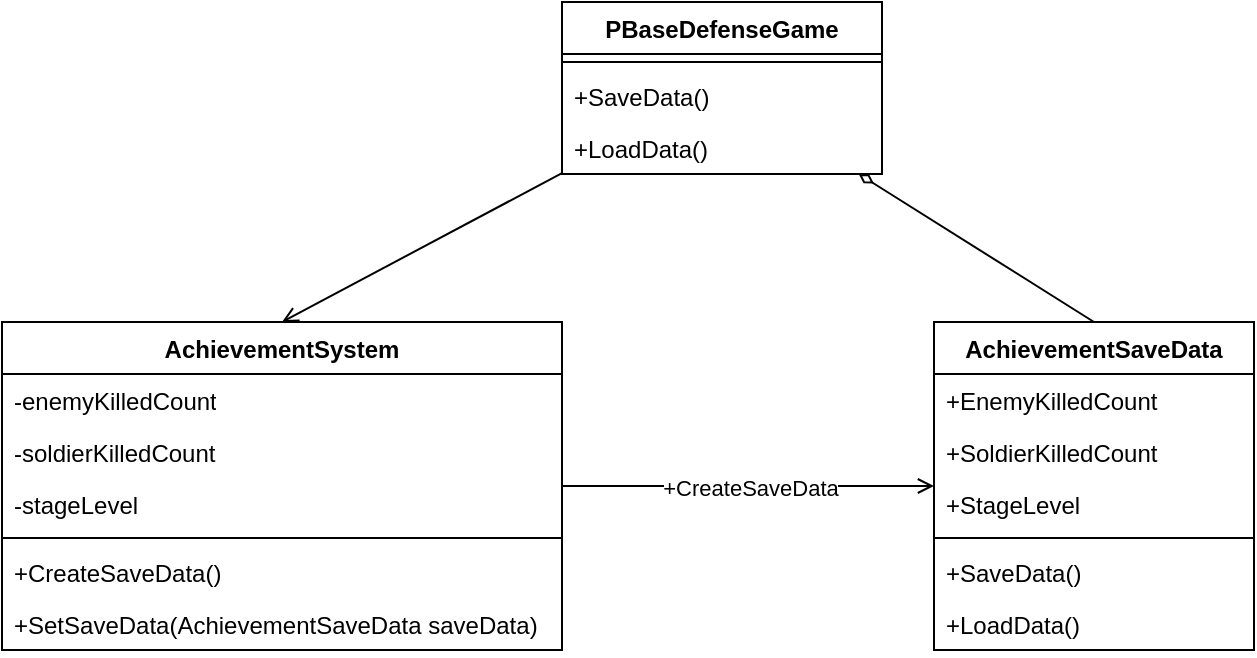<mxfile version="22.1.11" type="device">
  <diagram name="第 1 页" id="96mjqPjtO8Ol82tAgqvs">
    <mxGraphModel dx="1434" dy="844" grid="1" gridSize="10" guides="1" tooltips="1" connect="1" arrows="1" fold="1" page="1" pageScale="1" pageWidth="827" pageHeight="1169" math="0" shadow="0">
      <root>
        <mxCell id="0" />
        <mxCell id="1" parent="0" />
        <mxCell id="4KC_x9dTFz-hEC7djjp--1" value="PBaseDefenseGame" style="swimlane;fontStyle=1;align=center;verticalAlign=top;childLayout=stackLayout;horizontal=1;startSize=26;horizontalStack=0;resizeParent=1;resizeParentMax=0;resizeLast=0;collapsible=1;marginBottom=0;whiteSpace=wrap;html=1;" vertex="1" parent="1">
          <mxGeometry x="334" y="240" width="160" height="86" as="geometry" />
        </mxCell>
        <mxCell id="4KC_x9dTFz-hEC7djjp--3" value="" style="line;strokeWidth=1;fillColor=none;align=left;verticalAlign=middle;spacingTop=-1;spacingLeft=3;spacingRight=3;rotatable=0;labelPosition=right;points=[];portConstraint=eastwest;strokeColor=inherit;" vertex="1" parent="4KC_x9dTFz-hEC7djjp--1">
          <mxGeometry y="26" width="160" height="8" as="geometry" />
        </mxCell>
        <mxCell id="4KC_x9dTFz-hEC7djjp--4" value="+SaveData()" style="text;strokeColor=none;fillColor=none;align=left;verticalAlign=top;spacingLeft=4;spacingRight=4;overflow=hidden;rotatable=0;points=[[0,0.5],[1,0.5]];portConstraint=eastwest;whiteSpace=wrap;html=1;" vertex="1" parent="4KC_x9dTFz-hEC7djjp--1">
          <mxGeometry y="34" width="160" height="26" as="geometry" />
        </mxCell>
        <mxCell id="4KC_x9dTFz-hEC7djjp--24" value="+LoadData()" style="text;strokeColor=none;fillColor=none;align=left;verticalAlign=top;spacingLeft=4;spacingRight=4;overflow=hidden;rotatable=0;points=[[0,0.5],[1,0.5]];portConstraint=eastwest;whiteSpace=wrap;html=1;" vertex="1" parent="4KC_x9dTFz-hEC7djjp--1">
          <mxGeometry y="60" width="160" height="26" as="geometry" />
        </mxCell>
        <mxCell id="4KC_x9dTFz-hEC7djjp--20" style="edgeStyle=none;rounded=0;orthogonalLoop=1;jettySize=auto;html=1;exitX=0.5;exitY=0;exitDx=0;exitDy=0;endArrow=none;endFill=0;startArrow=open;startFill=0;" edge="1" parent="1" source="4KC_x9dTFz-hEC7djjp--5" target="4KC_x9dTFz-hEC7djjp--1">
          <mxGeometry relative="1" as="geometry" />
        </mxCell>
        <mxCell id="4KC_x9dTFz-hEC7djjp--22" style="edgeStyle=none;rounded=0;orthogonalLoop=1;jettySize=auto;html=1;endArrow=open;endFill=0;" edge="1" parent="1" source="4KC_x9dTFz-hEC7djjp--5" target="4KC_x9dTFz-hEC7djjp--13">
          <mxGeometry relative="1" as="geometry" />
        </mxCell>
        <mxCell id="4KC_x9dTFz-hEC7djjp--23" value="+CreateSaveData" style="edgeLabel;html=1;align=center;verticalAlign=middle;resizable=0;points=[];" vertex="1" connectable="0" parent="4KC_x9dTFz-hEC7djjp--22">
          <mxGeometry x="0.011" y="-1" relative="1" as="geometry">
            <mxPoint as="offset" />
          </mxGeometry>
        </mxCell>
        <mxCell id="4KC_x9dTFz-hEC7djjp--5" value="AchievementSystem" style="swimlane;fontStyle=1;align=center;verticalAlign=top;childLayout=stackLayout;horizontal=1;startSize=26;horizontalStack=0;resizeParent=1;resizeParentMax=0;resizeLast=0;collapsible=1;marginBottom=0;whiteSpace=wrap;html=1;" vertex="1" parent="1">
          <mxGeometry x="54" y="400" width="280" height="164" as="geometry" />
        </mxCell>
        <mxCell id="4KC_x9dTFz-hEC7djjp--6" value="-enemyKilledCount" style="text;strokeColor=none;fillColor=none;align=left;verticalAlign=top;spacingLeft=4;spacingRight=4;overflow=hidden;rotatable=0;points=[[0,0.5],[1,0.5]];portConstraint=eastwest;whiteSpace=wrap;html=1;" vertex="1" parent="4KC_x9dTFz-hEC7djjp--5">
          <mxGeometry y="26" width="280" height="26" as="geometry" />
        </mxCell>
        <mxCell id="4KC_x9dTFz-hEC7djjp--9" value="-soldierKilledCount" style="text;strokeColor=none;fillColor=none;align=left;verticalAlign=top;spacingLeft=4;spacingRight=4;overflow=hidden;rotatable=0;points=[[0,0.5],[1,0.5]];portConstraint=eastwest;whiteSpace=wrap;html=1;" vertex="1" parent="4KC_x9dTFz-hEC7djjp--5">
          <mxGeometry y="52" width="280" height="26" as="geometry" />
        </mxCell>
        <mxCell id="4KC_x9dTFz-hEC7djjp--10" value="-stageLevel" style="text;strokeColor=none;fillColor=none;align=left;verticalAlign=top;spacingLeft=4;spacingRight=4;overflow=hidden;rotatable=0;points=[[0,0.5],[1,0.5]];portConstraint=eastwest;whiteSpace=wrap;html=1;" vertex="1" parent="4KC_x9dTFz-hEC7djjp--5">
          <mxGeometry y="78" width="280" height="26" as="geometry" />
        </mxCell>
        <mxCell id="4KC_x9dTFz-hEC7djjp--7" value="" style="line;strokeWidth=1;fillColor=none;align=left;verticalAlign=middle;spacingTop=-1;spacingLeft=3;spacingRight=3;rotatable=0;labelPosition=right;points=[];portConstraint=eastwest;strokeColor=inherit;" vertex="1" parent="4KC_x9dTFz-hEC7djjp--5">
          <mxGeometry y="104" width="280" height="8" as="geometry" />
        </mxCell>
        <mxCell id="4KC_x9dTFz-hEC7djjp--8" value="+CreateSaveData()" style="text;strokeColor=none;fillColor=none;align=left;verticalAlign=top;spacingLeft=4;spacingRight=4;overflow=hidden;rotatable=0;points=[[0,0.5],[1,0.5]];portConstraint=eastwest;whiteSpace=wrap;html=1;" vertex="1" parent="4KC_x9dTFz-hEC7djjp--5">
          <mxGeometry y="112" width="280" height="26" as="geometry" />
        </mxCell>
        <mxCell id="4KC_x9dTFz-hEC7djjp--11" value="+SetSaveData(AchievementSaveData saveData)" style="text;strokeColor=none;fillColor=none;align=left;verticalAlign=top;spacingLeft=4;spacingRight=4;overflow=hidden;rotatable=0;points=[[0,0.5],[1,0.5]];portConstraint=eastwest;whiteSpace=wrap;html=1;" vertex="1" parent="4KC_x9dTFz-hEC7djjp--5">
          <mxGeometry y="138" width="280" height="26" as="geometry" />
        </mxCell>
        <mxCell id="4KC_x9dTFz-hEC7djjp--21" style="edgeStyle=none;rounded=0;orthogonalLoop=1;jettySize=auto;html=1;exitX=0.5;exitY=0;exitDx=0;exitDy=0;endArrow=diamondThin;endFill=0;" edge="1" parent="1" source="4KC_x9dTFz-hEC7djjp--13" target="4KC_x9dTFz-hEC7djjp--1">
          <mxGeometry relative="1" as="geometry" />
        </mxCell>
        <mxCell id="4KC_x9dTFz-hEC7djjp--13" value="AchievementSaveData" style="swimlane;fontStyle=1;align=center;verticalAlign=top;childLayout=stackLayout;horizontal=1;startSize=26;horizontalStack=0;resizeParent=1;resizeParentMax=0;resizeLast=0;collapsible=1;marginBottom=0;whiteSpace=wrap;html=1;" vertex="1" parent="1">
          <mxGeometry x="520" y="400" width="160" height="164" as="geometry" />
        </mxCell>
        <mxCell id="4KC_x9dTFz-hEC7djjp--14" value="+EnemyKilledCount" style="text;strokeColor=none;fillColor=none;align=left;verticalAlign=top;spacingLeft=4;spacingRight=4;overflow=hidden;rotatable=0;points=[[0,0.5],[1,0.5]];portConstraint=eastwest;whiteSpace=wrap;html=1;" vertex="1" parent="4KC_x9dTFz-hEC7djjp--13">
          <mxGeometry y="26" width="160" height="26" as="geometry" />
        </mxCell>
        <mxCell id="4KC_x9dTFz-hEC7djjp--17" value="+SoldierKilledCount" style="text;strokeColor=none;fillColor=none;align=left;verticalAlign=top;spacingLeft=4;spacingRight=4;overflow=hidden;rotatable=0;points=[[0,0.5],[1,0.5]];portConstraint=eastwest;whiteSpace=wrap;html=1;" vertex="1" parent="4KC_x9dTFz-hEC7djjp--13">
          <mxGeometry y="52" width="160" height="26" as="geometry" />
        </mxCell>
        <mxCell id="4KC_x9dTFz-hEC7djjp--18" value="+StageLevel" style="text;strokeColor=none;fillColor=none;align=left;verticalAlign=top;spacingLeft=4;spacingRight=4;overflow=hidden;rotatable=0;points=[[0,0.5],[1,0.5]];portConstraint=eastwest;whiteSpace=wrap;html=1;" vertex="1" parent="4KC_x9dTFz-hEC7djjp--13">
          <mxGeometry y="78" width="160" height="26" as="geometry" />
        </mxCell>
        <mxCell id="4KC_x9dTFz-hEC7djjp--15" value="" style="line;strokeWidth=1;fillColor=none;align=left;verticalAlign=middle;spacingTop=-1;spacingLeft=3;spacingRight=3;rotatable=0;labelPosition=right;points=[];portConstraint=eastwest;strokeColor=inherit;" vertex="1" parent="4KC_x9dTFz-hEC7djjp--13">
          <mxGeometry y="104" width="160" height="8" as="geometry" />
        </mxCell>
        <mxCell id="4KC_x9dTFz-hEC7djjp--16" value="+SaveData()" style="text;strokeColor=none;fillColor=none;align=left;verticalAlign=top;spacingLeft=4;spacingRight=4;overflow=hidden;rotatable=0;points=[[0,0.5],[1,0.5]];portConstraint=eastwest;whiteSpace=wrap;html=1;" vertex="1" parent="4KC_x9dTFz-hEC7djjp--13">
          <mxGeometry y="112" width="160" height="26" as="geometry" />
        </mxCell>
        <mxCell id="4KC_x9dTFz-hEC7djjp--19" value="+LoadData()" style="text;strokeColor=none;fillColor=none;align=left;verticalAlign=top;spacingLeft=4;spacingRight=4;overflow=hidden;rotatable=0;points=[[0,0.5],[1,0.5]];portConstraint=eastwest;whiteSpace=wrap;html=1;" vertex="1" parent="4KC_x9dTFz-hEC7djjp--13">
          <mxGeometry y="138" width="160" height="26" as="geometry" />
        </mxCell>
      </root>
    </mxGraphModel>
  </diagram>
</mxfile>

